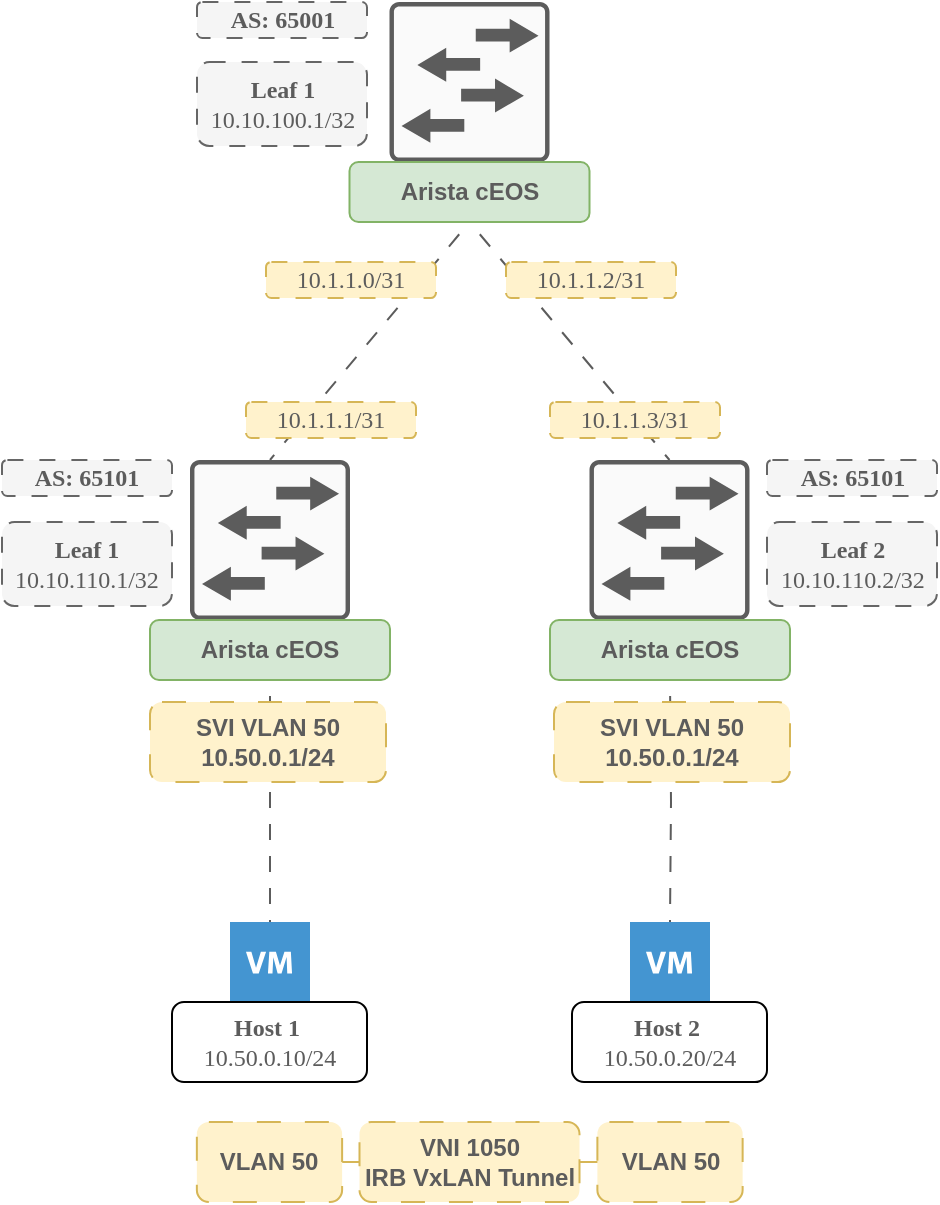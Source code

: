 <mxfile>
    <diagram name="Page-1" id="O6sBWOfz2bUCuo58S4gg">
        <mxGraphModel dx="1302" dy="850" grid="1" gridSize="10" guides="1" tooltips="1" connect="1" arrows="1" fold="1" page="1" pageScale="1" pageWidth="1169" pageHeight="827" math="0" shadow="0">
            <root>
                <mxCell id="0"/>
                <mxCell id="1" parent="0"/>
                <mxCell id="aTlmoTqcXMnjitFqs7Kw-1" value="" style="sketch=0;points=[[0.015,0.015,0],[0.985,0.015,0],[0.985,0.985,0],[0.015,0.985,0],[0.25,0,0],[0.5,0,0],[0.75,0,0],[1,0.25,0],[1,0.5,0],[1,0.75,0],[0.75,1,0],[0.5,1,0],[0.25,1,0],[0,0.75,0],[0,0.5,0],[0,0.25,0]];verticalLabelPosition=bottom;html=1;verticalAlign=top;aspect=fixed;align=center;pointerEvents=1;shape=mxgraph.cisco19.rect;prIcon=l2_switch;fillColor=#FAFAFA;strokeColor=#5c5c5c;" parent="1" vertex="1">
                    <mxGeometry x="561.75" y="80" width="80" height="80" as="geometry"/>
                </mxCell>
                <mxCell id="aTlmoTqcXMnjitFqs7Kw-6" value="" style="sketch=0;points=[[0.015,0.015,0],[0.985,0.015,0],[0.985,0.985,0],[0.015,0.985,0],[0.25,0,0],[0.5,0,0],[0.75,0,0],[1,0.25,0],[1,0.5,0],[1,0.75,0],[0.75,1,0],[0.5,1,0],[0.25,1,0],[0,0.75,0],[0,0.5,0],[0,0.25,0]];verticalLabelPosition=bottom;html=1;verticalAlign=top;aspect=fixed;align=center;pointerEvents=1;shape=mxgraph.cisco19.rect;prIcon=l2_switch;fillColor=#FAFAFA;strokeColor=#5c5c5c;" parent="1" vertex="1">
                    <mxGeometry x="661.75" y="309" width="80" height="80" as="geometry"/>
                </mxCell>
                <mxCell id="aTlmoTqcXMnjitFqs7Kw-7" value="" style="sketch=0;points=[[0.015,0.015,0],[0.985,0.015,0],[0.985,0.985,0],[0.015,0.985,0],[0.25,0,0],[0.5,0,0],[0.75,0,0],[1,0.25,0],[1,0.5,0],[1,0.75,0],[0.75,1,0],[0.5,1,0],[0.25,1,0],[0,0.75,0],[0,0.5,0],[0,0.25,0]];verticalLabelPosition=bottom;html=1;verticalAlign=top;aspect=fixed;align=center;pointerEvents=1;shape=mxgraph.cisco19.rect;prIcon=l2_switch;fillColor=#FAFAFA;strokeColor=#5c5c5c;" parent="1" vertex="1">
                    <mxGeometry x="462" y="309" width="80" height="80" as="geometry"/>
                </mxCell>
                <mxCell id="aTlmoTqcXMnjitFqs7Kw-42" style="edgeStyle=orthogonalEdgeStyle;rounded=0;orthogonalLoop=1;jettySize=auto;html=1;exitX=0.5;exitY=1;exitDx=0;exitDy=0;endArrow=none;endFill=0;strokeColor=#5c5c5c;flowAnimation=1;" parent="1" source="aTlmoTqcXMnjitFqs7Kw-8" target="aTlmoTqcXMnjitFqs7Kw-27" edge="1">
                    <mxGeometry relative="1" as="geometry"/>
                </mxCell>
                <mxCell id="aTlmoTqcXMnjitFqs7Kw-8" value="&lt;b style=&quot;&quot;&gt;&lt;font color=&quot;#5c5c5c&quot;&gt;Arista cEOS&lt;/font&gt;&lt;/b&gt;" style="rounded=1;whiteSpace=wrap;html=1;fillColor=#d5e8d4;strokeColor=#82b366;" parent="1" vertex="1">
                    <mxGeometry x="442" y="389" width="120" height="30" as="geometry"/>
                </mxCell>
                <mxCell id="aTlmoTqcXMnjitFqs7Kw-41" style="edgeStyle=orthogonalEdgeStyle;rounded=0;orthogonalLoop=1;jettySize=auto;html=1;exitX=0.5;exitY=1;exitDx=0;exitDy=0;endArrow=none;endFill=0;strokeColor=#5c5c5c;flowAnimation=1;" parent="1" target="aTlmoTqcXMnjitFqs7Kw-36" edge="1">
                    <mxGeometry relative="1" as="geometry">
                        <mxPoint x="702" y="419" as="sourcePoint"/>
                    </mxGeometry>
                </mxCell>
                <mxCell id="aTlmoTqcXMnjitFqs7Kw-19" style="rounded=0;orthogonalLoop=1;jettySize=auto;html=1;exitX=0.5;exitY=1;exitDx=0;exitDy=0;entryX=0.5;entryY=0;entryDx=0;entryDy=0;entryPerimeter=0;endArrow=none;endFill=0;strokeColor=#5c5c5c;flowAnimation=1;" parent="1" source="aTlmoTqcXMnjitFqs7Kw-14" target="aTlmoTqcXMnjitFqs7Kw-7" edge="1">
                    <mxGeometry relative="1" as="geometry"/>
                </mxCell>
                <mxCell id="aTlmoTqcXMnjitFqs7Kw-20" style="rounded=0;orthogonalLoop=1;jettySize=auto;html=1;exitX=0.5;exitY=1;exitDx=0;exitDy=0;entryX=0.5;entryY=0;entryDx=0;entryDy=0;entryPerimeter=0;endArrow=none;endFill=0;strokeColor=#5c5c5c;flowAnimation=1;" parent="1" source="aTlmoTqcXMnjitFqs7Kw-14" target="aTlmoTqcXMnjitFqs7Kw-6" edge="1">
                    <mxGeometry relative="1" as="geometry"/>
                </mxCell>
                <mxCell id="aTlmoTqcXMnjitFqs7Kw-14" value="&lt;b style=&quot;&quot;&gt;&lt;font color=&quot;#5c5c5c&quot;&gt;Arista cEOS&lt;/font&gt;&lt;/b&gt;" style="rounded=1;whiteSpace=wrap;html=1;fillColor=#d5e8d4;strokeColor=#82b366;" parent="1" vertex="1">
                    <mxGeometry x="541.75" y="160" width="120" height="30" as="geometry"/>
                </mxCell>
                <mxCell id="aTlmoTqcXMnjitFqs7Kw-27" value="" style="shadow=0;dashed=0;html=1;strokeColor=none;fillColor=#4495D1;labelPosition=center;verticalLabelPosition=bottom;verticalAlign=top;align=center;outlineConnect=0;shape=mxgraph.veeam.2d.virtual_machine;" parent="1" vertex="1">
                    <mxGeometry x="482" y="540" width="40" height="40" as="geometry"/>
                </mxCell>
                <mxCell id="aTlmoTqcXMnjitFqs7Kw-33" value="&lt;div style=&quot;&quot;&gt;&lt;b style=&quot;color: rgb(92, 92, 92); font-family: Tahoma; background-color: initial;&quot;&gt;Leaf 2&lt;/b&gt;&lt;/div&gt;&lt;font color=&quot;#5c5c5c&quot; face=&quot;Tahoma&quot;&gt;&lt;div style=&quot;&quot;&gt;10.10.110.2/32&lt;/div&gt;&lt;/font&gt;" style="rounded=1;whiteSpace=wrap;html=1;align=center;fillColor=#f5f5f5;fontColor=#333333;strokeColor=#666666;dashed=1;dashPattern=8 8;" parent="1" vertex="1">
                    <mxGeometry x="750.5" y="340" width="85" height="42" as="geometry"/>
                </mxCell>
                <mxCell id="aTlmoTqcXMnjitFqs7Kw-36" value="" style="shadow=0;dashed=0;html=1;strokeColor=none;fillColor=#4495D1;labelPosition=center;verticalLabelPosition=bottom;verticalAlign=top;align=center;outlineConnect=0;shape=mxgraph.veeam.2d.virtual_machine;" parent="1" vertex="1">
                    <mxGeometry x="682" y="540" width="40" height="40" as="geometry"/>
                </mxCell>
                <mxCell id="aTlmoTqcXMnjitFqs7Kw-43" value="&lt;div style=&quot;&quot;&gt;&lt;font face=&quot;Tahoma&quot; color=&quot;#5c5c5c&quot;&gt;&lt;b&gt;Host 1&amp;nbsp;&lt;/b&gt;&lt;/font&gt;&lt;/div&gt;&lt;div style=&quot;&quot;&gt;&lt;font face=&quot;Tahoma&quot; color=&quot;#5c5c5c&quot;&gt;10.50.0.10/24&lt;/font&gt;&lt;/div&gt;" style="rounded=1;whiteSpace=wrap;html=1;align=center;" parent="1" vertex="1">
                    <mxGeometry x="453" y="580" width="97.5" height="40" as="geometry"/>
                </mxCell>
                <mxCell id="aTlmoTqcXMnjitFqs7Kw-44" value="&lt;div style=&quot;&quot;&gt;&lt;font face=&quot;Tahoma&quot; color=&quot;#5c5c5c&quot;&gt;&lt;b&gt;Host 2&amp;nbsp;&lt;/b&gt;&lt;/font&gt;&lt;/div&gt;&lt;div style=&quot;&quot;&gt;&lt;font face=&quot;Tahoma&quot; color=&quot;#5c5c5c&quot;&gt;10.50.0.20/24&lt;/font&gt;&lt;/div&gt;" style="rounded=1;whiteSpace=wrap;html=1;align=center;" parent="1" vertex="1">
                    <mxGeometry x="653" y="580" width="97.5" height="40" as="geometry"/>
                </mxCell>
                <mxCell id="2" value="&lt;b style=&quot;&quot;&gt;&lt;font color=&quot;#5c5c5c&quot;&gt;Arista cEOS&lt;/font&gt;&lt;/b&gt;" style="rounded=1;whiteSpace=wrap;html=1;fillColor=#d5e8d4;strokeColor=#82b366;" parent="1" vertex="1">
                    <mxGeometry x="642" y="389" width="120" height="30" as="geometry"/>
                </mxCell>
                <mxCell id="9c6Ar1EA6Zs8SLTOgEZa-5" value="" style="edgeStyle=orthogonalEdgeStyle;rounded=0;orthogonalLoop=1;jettySize=auto;html=1;endArrow=none;endFill=0;fillColor=#fff2cc;strokeColor=#d6b656;" parent="1" source="WrZud4rfimy0aiVwPLGJ-2" target="9c6Ar1EA6Zs8SLTOgEZa-3" edge="1">
                    <mxGeometry relative="1" as="geometry"/>
                </mxCell>
                <mxCell id="WrZud4rfimy0aiVwPLGJ-2" value="&lt;font color=&quot;#5c5c5c&quot;&gt;&lt;b&gt;VNI 1050&lt;br&gt;IRB VxLAN Tunnel&lt;br&gt;&lt;/b&gt;&lt;/font&gt;" style="rounded=1;whiteSpace=wrap;html=1;fillColor=#fff2cc;strokeColor=#d6b656;dashed=1;dashPattern=12 12;" parent="1" vertex="1">
                    <mxGeometry x="546.75" y="640" width="110" height="40" as="geometry"/>
                </mxCell>
                <mxCell id="4" style="edgeStyle=none;html=1;exitX=1;exitY=0.5;exitDx=0;exitDy=0;entryX=0;entryY=0.5;entryDx=0;entryDy=0;strokeColor=#d6b656;endArrow=none;endFill=0;" parent="1" source="9c6Ar1EA6Zs8SLTOgEZa-2" target="WrZud4rfimy0aiVwPLGJ-2" edge="1">
                    <mxGeometry relative="1" as="geometry"/>
                </mxCell>
                <mxCell id="9c6Ar1EA6Zs8SLTOgEZa-2" value="&lt;font color=&quot;#5c5c5c&quot;&gt;&lt;b&gt;VLAN 50&lt;/b&gt;&lt;/font&gt;" style="rounded=1;whiteSpace=wrap;html=1;fillColor=#fff2cc;strokeColor=#d6b656;dashed=1;dashPattern=12 12;" parent="1" vertex="1">
                    <mxGeometry x="465.43" y="640" width="72.63" height="40" as="geometry"/>
                </mxCell>
                <mxCell id="9c6Ar1EA6Zs8SLTOgEZa-3" value="&lt;font color=&quot;#5c5c5c&quot;&gt;&lt;b&gt;VLAN 50&lt;/b&gt;&lt;/font&gt;" style="rounded=1;whiteSpace=wrap;html=1;fillColor=#fff2cc;strokeColor=#d6b656;dashed=1;dashPattern=12 12;" parent="1" vertex="1">
                    <mxGeometry x="665.69" y="640" width="72.63" height="40" as="geometry"/>
                </mxCell>
                <mxCell id="EZdBdEfLj7RUb7zpokmG-2" value="&lt;div style=&quot;&quot;&gt;&lt;font face=&quot;Tahoma&quot; color=&quot;#5c5c5c&quot;&gt;&lt;b&gt;AS: 65001&lt;/b&gt;&lt;/font&gt;&lt;/div&gt;" style="rounded=1;whiteSpace=wrap;html=1;align=center;fillColor=#f5f5f5;fontColor=#333333;strokeColor=#666666;dashed=1;dashPattern=8 8;" parent="1" vertex="1">
                    <mxGeometry x="465.5" y="80" width="85" height="18" as="geometry"/>
                </mxCell>
                <mxCell id="EZdBdEfLj7RUb7zpokmG-3" value="&lt;div style=&quot;&quot;&gt;&lt;b style=&quot;color: rgb(92, 92, 92); font-family: Tahoma; background-color: initial;&quot;&gt;Leaf 1&lt;/b&gt;&lt;/div&gt;&lt;font color=&quot;#5c5c5c&quot; face=&quot;Tahoma&quot;&gt;&lt;div style=&quot;&quot;&gt;10.10.110.1/32&lt;/div&gt;&lt;/font&gt;" style="rounded=1;whiteSpace=wrap;html=1;align=center;fillColor=#f5f5f5;fontColor=#333333;strokeColor=#666666;dashed=1;dashPattern=8 8;" parent="1" vertex="1">
                    <mxGeometry x="368" y="340" width="85" height="42" as="geometry"/>
                </mxCell>
                <mxCell id="EZdBdEfLj7RUb7zpokmG-4" value="&lt;div style=&quot;&quot;&gt;&lt;b style=&quot;color: rgb(92, 92, 92); font-family: Tahoma; background-color: initial;&quot;&gt;Leaf 1&lt;/b&gt;&lt;/div&gt;&lt;font color=&quot;#5c5c5c&quot; face=&quot;Tahoma&quot;&gt;&lt;div style=&quot;&quot;&gt;10.10.100.1/32&lt;/div&gt;&lt;/font&gt;" style="rounded=1;whiteSpace=wrap;html=1;align=center;fillColor=#f5f5f5;fontColor=#333333;strokeColor=#666666;dashed=1;dashPattern=8 8;" parent="1" vertex="1">
                    <mxGeometry x="465.5" y="110" width="85" height="42" as="geometry"/>
                </mxCell>
                <mxCell id="EZdBdEfLj7RUb7zpokmG-5" value="&lt;div style=&quot;&quot;&gt;&lt;font face=&quot;Tahoma&quot; color=&quot;#5c5c5c&quot;&gt;&lt;b&gt;AS: 65101&lt;/b&gt;&lt;/font&gt;&lt;/div&gt;" style="rounded=1;whiteSpace=wrap;html=1;align=center;fillColor=#f5f5f5;fontColor=#333333;strokeColor=#666666;dashed=1;dashPattern=8 8;" parent="1" vertex="1">
                    <mxGeometry x="368" y="309" width="85" height="18" as="geometry"/>
                </mxCell>
                <mxCell id="EZdBdEfLj7RUb7zpokmG-6" value="&lt;div style=&quot;&quot;&gt;&lt;font face=&quot;Tahoma&quot; color=&quot;#5c5c5c&quot;&gt;&lt;b&gt;AS: 65101&lt;/b&gt;&lt;/font&gt;&lt;/div&gt;" style="rounded=1;whiteSpace=wrap;html=1;align=center;fillColor=#f5f5f5;fontColor=#333333;strokeColor=#666666;dashed=1;dashPattern=8 8;" parent="1" vertex="1">
                    <mxGeometry x="750.5" y="309" width="85" height="18" as="geometry"/>
                </mxCell>
                <mxCell id="EZdBdEfLj7RUb7zpokmG-8" value="&lt;div style=&quot;&quot;&gt;&lt;font face=&quot;Tahoma&quot; color=&quot;#5c5c5c&quot;&gt;10.1.1.0/31&lt;/font&gt;&lt;/div&gt;" style="rounded=1;whiteSpace=wrap;html=1;align=center;fillColor=#fff2cc;strokeColor=#d6b656;dashed=1;dashPattern=8 8;" parent="1" vertex="1">
                    <mxGeometry x="500" y="210" width="85" height="18" as="geometry"/>
                </mxCell>
                <mxCell id="EZdBdEfLj7RUb7zpokmG-9" value="&lt;div style=&quot;&quot;&gt;&lt;font face=&quot;Tahoma&quot; color=&quot;#5c5c5c&quot;&gt;10.1.1.2/31&lt;/font&gt;&lt;/div&gt;" style="rounded=1;whiteSpace=wrap;html=1;align=center;fillColor=#fff2cc;strokeColor=#d6b656;dashed=1;dashPattern=8 8;" parent="1" vertex="1">
                    <mxGeometry x="620" y="210" width="85" height="18" as="geometry"/>
                </mxCell>
                <mxCell id="EZdBdEfLj7RUb7zpokmG-10" value="&lt;div style=&quot;&quot;&gt;&lt;font face=&quot;Tahoma&quot; color=&quot;#5c5c5c&quot;&gt;10.1.1.1/31&lt;/font&gt;&lt;/div&gt;" style="rounded=1;whiteSpace=wrap;html=1;align=center;fillColor=#fff2cc;strokeColor=#d6b656;dashed=1;dashPattern=8 8;" parent="1" vertex="1">
                    <mxGeometry x="490" y="280" width="85" height="18" as="geometry"/>
                </mxCell>
                <mxCell id="EZdBdEfLj7RUb7zpokmG-11" value="&lt;div style=&quot;&quot;&gt;&lt;font face=&quot;Tahoma&quot; color=&quot;#5c5c5c&quot;&gt;10.1.1.3/31&lt;/font&gt;&lt;/div&gt;" style="rounded=1;whiteSpace=wrap;html=1;align=center;fillColor=#fff2cc;strokeColor=#d6b656;dashed=1;dashPattern=8 8;" parent="1" vertex="1">
                    <mxGeometry x="642" y="280" width="85" height="18" as="geometry"/>
                </mxCell>
                <mxCell id="5" value="&lt;font color=&quot;#5c5c5c&quot;&gt;&lt;b&gt;SVI VLAN 50&lt;br&gt;10.50.0.1/24&lt;br&gt;&lt;/b&gt;&lt;/font&gt;" style="rounded=1;whiteSpace=wrap;html=1;fillColor=#fff2cc;strokeColor=#d6b656;dashed=1;dashPattern=12 12;" vertex="1" parent="1">
                    <mxGeometry x="442" y="430" width="118" height="40" as="geometry"/>
                </mxCell>
                <mxCell id="6" value="&lt;font color=&quot;#5c5c5c&quot;&gt;&lt;b&gt;SVI VLAN 50&lt;br&gt;10.50.0.1/24&lt;br&gt;&lt;/b&gt;&lt;/font&gt;" style="rounded=1;whiteSpace=wrap;html=1;fillColor=#fff2cc;strokeColor=#d6b656;dashed=1;dashPattern=12 12;" vertex="1" parent="1">
                    <mxGeometry x="644" y="430" width="118" height="40" as="geometry"/>
                </mxCell>
            </root>
        </mxGraphModel>
    </diagram>
</mxfile>
